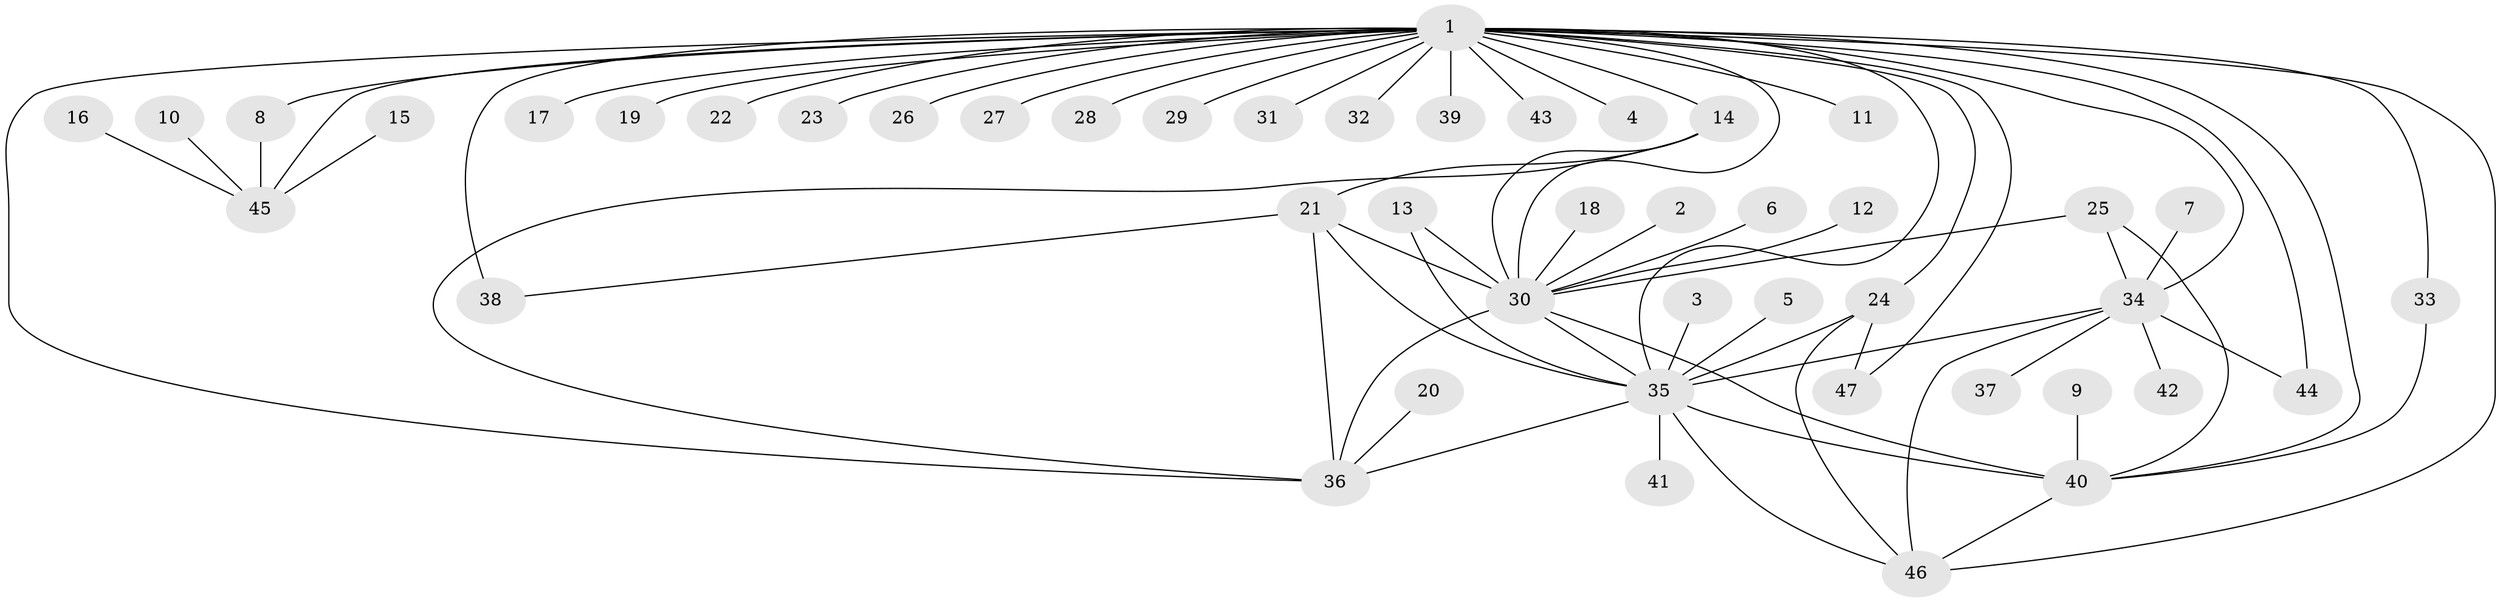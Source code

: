 // original degree distribution, {29: 0.01098901098901099, 9: 0.02197802197802198, 12: 0.01098901098901099, 15: 0.01098901098901099, 3: 0.17582417582417584, 7: 0.03296703296703297, 4: 0.04395604395604396, 1: 0.4725274725274725, 5: 0.04395604395604396, 2: 0.16483516483516483, 6: 0.01098901098901099}
// Generated by graph-tools (version 1.1) at 2025/26/03/09/25 03:26:07]
// undirected, 47 vertices, 70 edges
graph export_dot {
graph [start="1"]
  node [color=gray90,style=filled];
  1;
  2;
  3;
  4;
  5;
  6;
  7;
  8;
  9;
  10;
  11;
  12;
  13;
  14;
  15;
  16;
  17;
  18;
  19;
  20;
  21;
  22;
  23;
  24;
  25;
  26;
  27;
  28;
  29;
  30;
  31;
  32;
  33;
  34;
  35;
  36;
  37;
  38;
  39;
  40;
  41;
  42;
  43;
  44;
  45;
  46;
  47;
  1 -- 4 [weight=1.0];
  1 -- 8 [weight=1.0];
  1 -- 11 [weight=1.0];
  1 -- 14 [weight=2.0];
  1 -- 17 [weight=1.0];
  1 -- 19 [weight=1.0];
  1 -- 22 [weight=1.0];
  1 -- 23 [weight=1.0];
  1 -- 24 [weight=1.0];
  1 -- 26 [weight=1.0];
  1 -- 27 [weight=2.0];
  1 -- 28 [weight=1.0];
  1 -- 29 [weight=1.0];
  1 -- 30 [weight=2.0];
  1 -- 31 [weight=1.0];
  1 -- 32 [weight=1.0];
  1 -- 33 [weight=1.0];
  1 -- 34 [weight=3.0];
  1 -- 35 [weight=1.0];
  1 -- 36 [weight=2.0];
  1 -- 38 [weight=2.0];
  1 -- 39 [weight=1.0];
  1 -- 40 [weight=1.0];
  1 -- 43 [weight=1.0];
  1 -- 44 [weight=1.0];
  1 -- 45 [weight=1.0];
  1 -- 46 [weight=1.0];
  1 -- 47 [weight=1.0];
  2 -- 30 [weight=1.0];
  3 -- 35 [weight=1.0];
  5 -- 35 [weight=1.0];
  6 -- 30 [weight=1.0];
  7 -- 34 [weight=1.0];
  8 -- 45 [weight=1.0];
  9 -- 40 [weight=1.0];
  10 -- 45 [weight=1.0];
  12 -- 30 [weight=1.0];
  13 -- 30 [weight=1.0];
  13 -- 35 [weight=1.0];
  14 -- 21 [weight=1.0];
  14 -- 30 [weight=2.0];
  14 -- 36 [weight=1.0];
  15 -- 45 [weight=1.0];
  16 -- 45 [weight=1.0];
  18 -- 30 [weight=1.0];
  20 -- 36 [weight=1.0];
  21 -- 30 [weight=1.0];
  21 -- 35 [weight=1.0];
  21 -- 36 [weight=1.0];
  21 -- 38 [weight=1.0];
  24 -- 35 [weight=2.0];
  24 -- 46 [weight=1.0];
  24 -- 47 [weight=1.0];
  25 -- 30 [weight=1.0];
  25 -- 34 [weight=1.0];
  25 -- 40 [weight=1.0];
  30 -- 35 [weight=1.0];
  30 -- 36 [weight=2.0];
  30 -- 40 [weight=1.0];
  33 -- 40 [weight=1.0];
  34 -- 35 [weight=3.0];
  34 -- 37 [weight=1.0];
  34 -- 42 [weight=1.0];
  34 -- 44 [weight=1.0];
  34 -- 46 [weight=1.0];
  35 -- 36 [weight=1.0];
  35 -- 40 [weight=1.0];
  35 -- 41 [weight=1.0];
  35 -- 46 [weight=1.0];
  40 -- 46 [weight=1.0];
}
